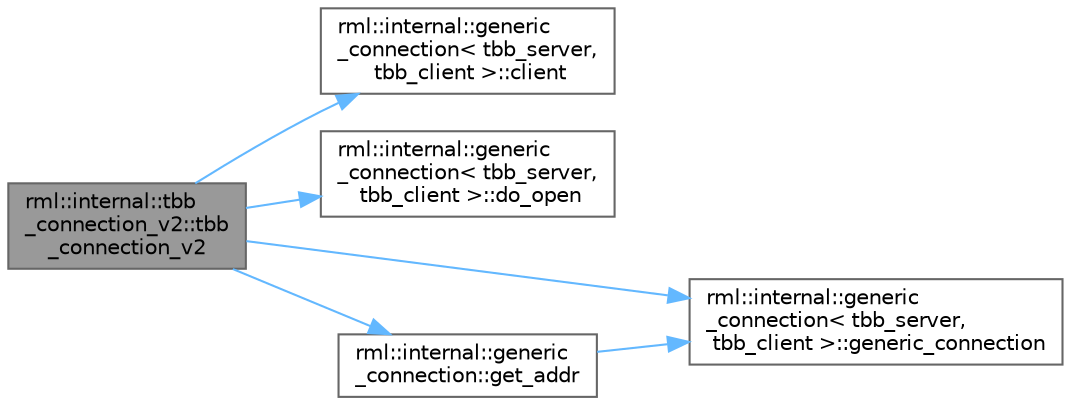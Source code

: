 digraph "rml::internal::tbb_connection_v2::tbb_connection_v2"
{
 // LATEX_PDF_SIZE
  bgcolor="transparent";
  edge [fontname=Helvetica,fontsize=10,labelfontname=Helvetica,labelfontsize=10];
  node [fontname=Helvetica,fontsize=10,shape=box,height=0.2,width=0.4];
  rankdir="LR";
  Node1 [id="Node000001",label="rml::internal::tbb\l_connection_v2::tbb\l_connection_v2",height=0.2,width=0.4,color="gray40", fillcolor="grey60", style="filled", fontcolor="black",tooltip=" "];
  Node1 -> Node2 [id="edge6_Node000001_Node000002",color="steelblue1",style="solid",tooltip=" "];
  Node2 [id="Node000002",label="rml::internal::generic\l_connection\< tbb_server,\l tbb_client \>::client",height=0.2,width=0.4,color="grey40", fillcolor="white", style="filled",URL="$classrml_1_1internal_1_1generic__connection.html#a68c4e90057548c7994a82b64df139074",tooltip=" "];
  Node1 -> Node3 [id="edge7_Node000001_Node000003",color="steelblue1",style="solid",tooltip=" "];
  Node3 [id="Node000003",label="rml::internal::generic\l_connection\< tbb_server,\l tbb_client \>::do_open",height=0.2,width=0.4,color="grey40", fillcolor="white", style="filled",URL="$classrml_1_1internal_1_1generic__connection.html#a7b33255876d875d7926c81195afee1c5",tooltip=" "];
  Node1 -> Node4 [id="edge8_Node000001_Node000004",color="steelblue1",style="solid",tooltip=" "];
  Node4 [id="Node000004",label="rml::internal::generic\l_connection\< tbb_server,\l tbb_client \>::generic_connection",height=0.2,width=0.4,color="grey40", fillcolor="white", style="filled",URL="$classrml_1_1internal_1_1generic__connection.html#aba33b832a568b490cc171bd3b0e1d68c",tooltip=" "];
  Node1 -> Node5 [id="edge9_Node000001_Node000005",color="steelblue1",style="solid",tooltip=" "];
  Node5 [id="Node000005",label="rml::internal::generic\l_connection::get_addr",height=0.2,width=0.4,color="grey40", fillcolor="white", style="filled",URL="$classrml_1_1internal_1_1generic__connection.html#a4b53a474b0a94d289cbbc7391d0c950f",tooltip=" "];
  Node5 -> Node4 [id="edge10_Node000005_Node000004",color="steelblue1",style="solid",tooltip=" "];
}
